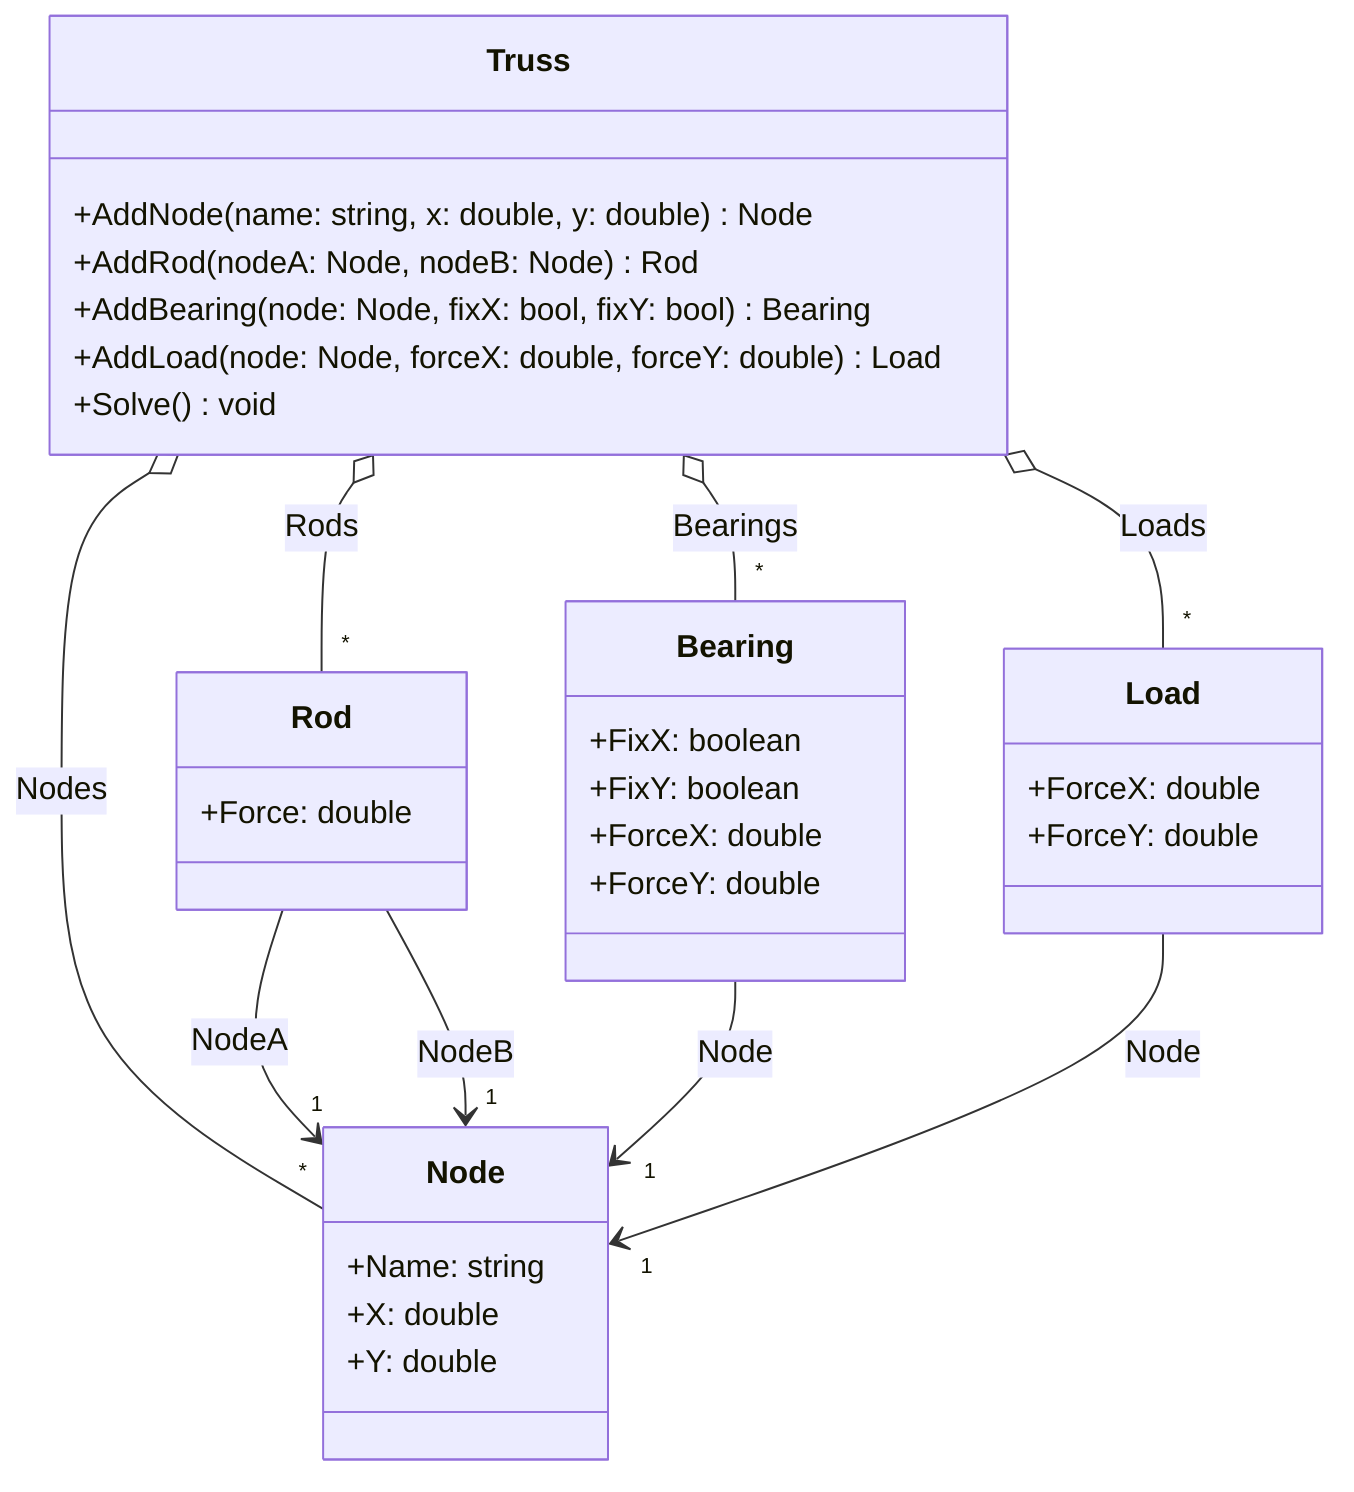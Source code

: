 classDiagram

    class Truss {
        +AddNode(name: string, x: double, y: double) Node
        +AddRod(nodeA: Node, nodeB: Node) Rod
        +AddBearing(node: Node, fixX: bool, fixY: bool) Bearing
        +AddLoad(node: Node, forceX: double, forceY: double) Load
        +Solve() void
    }
    class Node {
        +Name: string
        +X: double
        +Y: double
    }
    class Rod {
        +Force: double
    }
    class Bearing {
        +FixX: boolean
        +FixY: boolean
        +ForceX: double
        +ForceY: double
    }
    class Load {
        +ForceX: double
        +ForceY: double
    }

    Truss o--"*" Node: Nodes
    Truss o--"*" Rod: Rods
    Truss o--"*" Bearing: Bearings
    Truss o--"*" Load: Loads

    Rod -->"1" Node: NodeA
    Rod -->"1" Node: NodeB

    Bearing -->"1" Node: Node

    Load -->"1" Node: Node